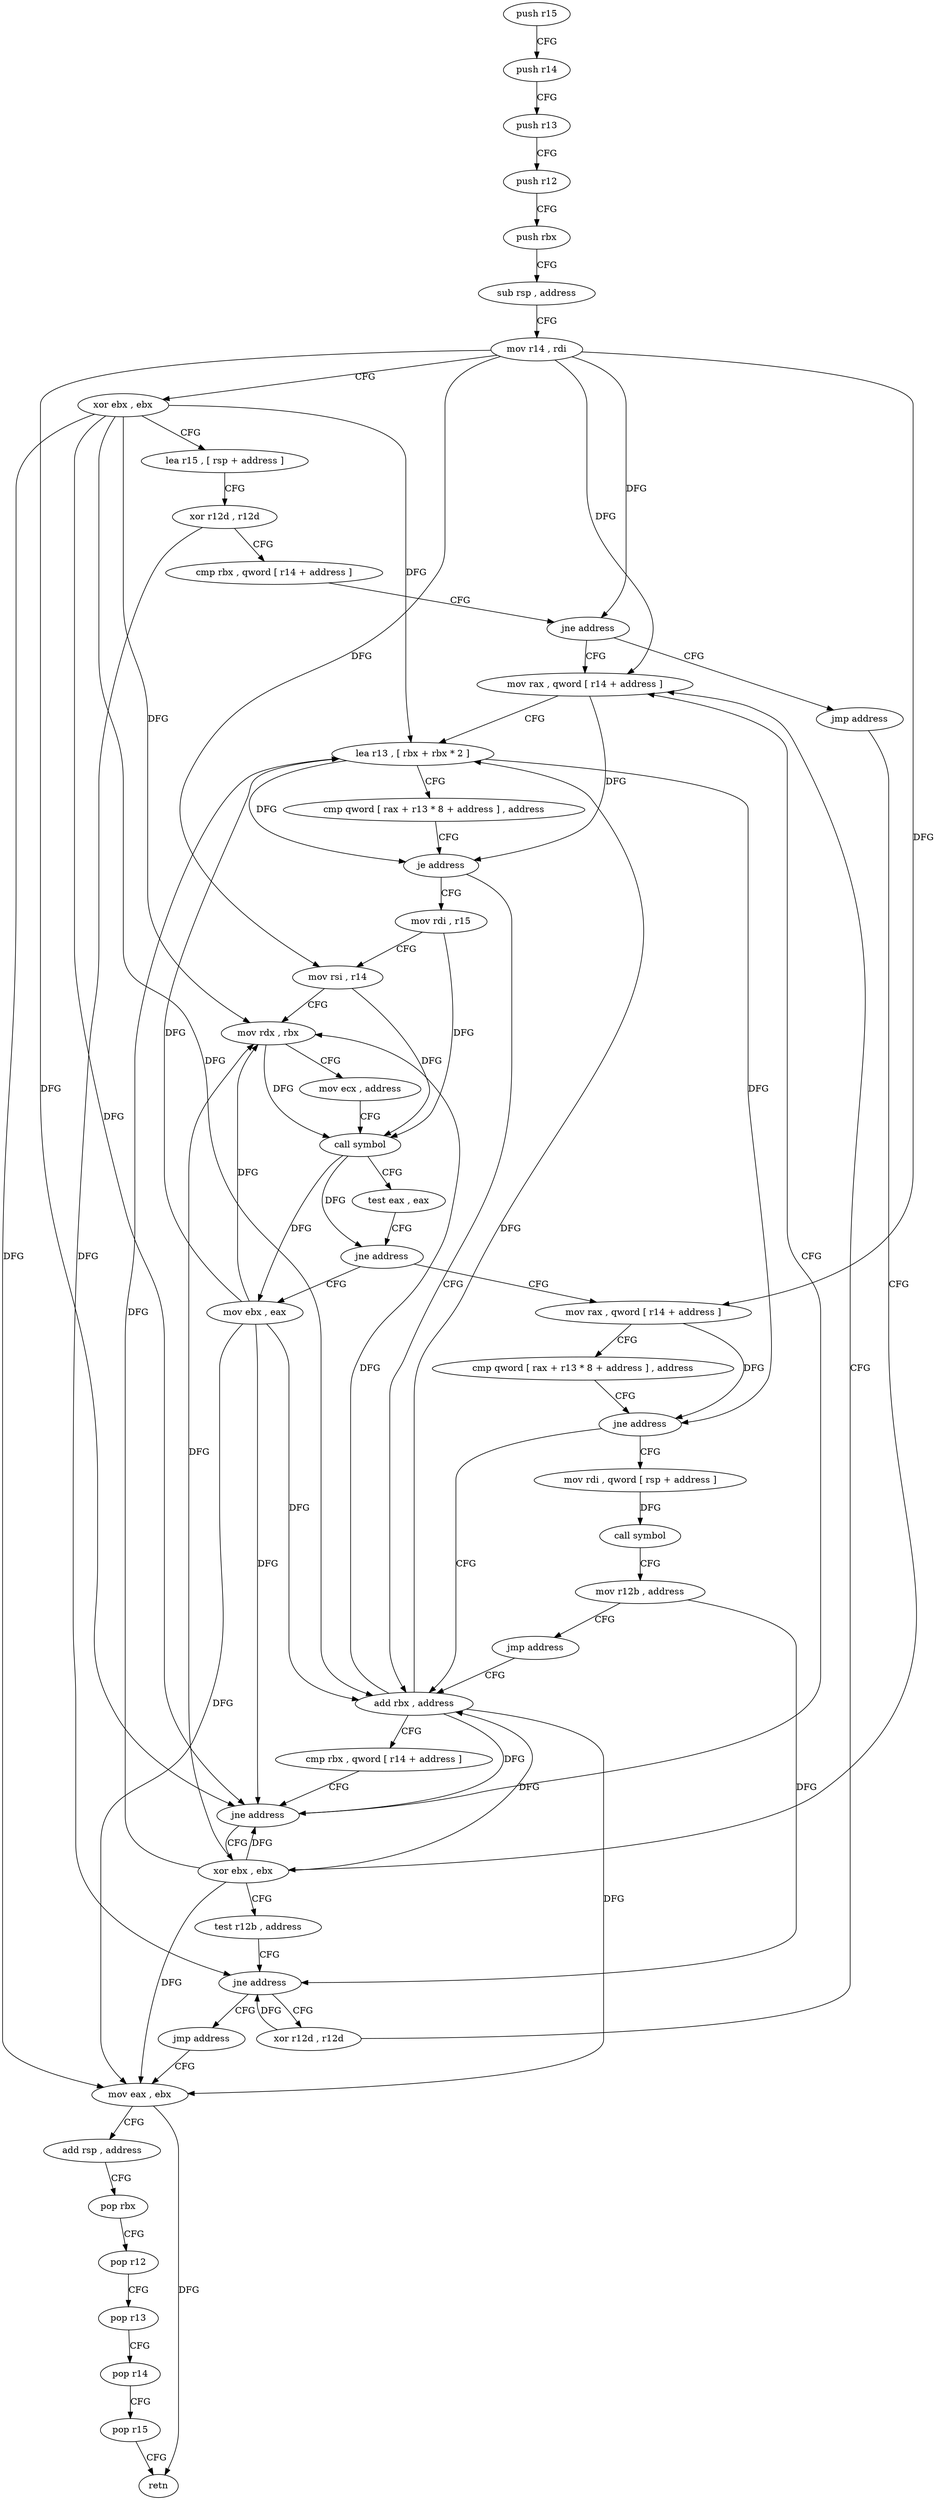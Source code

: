 digraph "func" {
"4238080" [label = "push r15" ]
"4238082" [label = "push r14" ]
"4238084" [label = "push r13" ]
"4238086" [label = "push r12" ]
"4238088" [label = "push rbx" ]
"4238089" [label = "sub rsp , address" ]
"4238093" [label = "mov r14 , rdi" ]
"4238096" [label = "xor ebx , ebx" ]
"4238098" [label = "lea r15 , [ rsp + address ]" ]
"4238103" [label = "xor r12d , r12d" ]
"4238106" [label = "cmp rbx , qword [ r14 + address ]" ]
"4238110" [label = "jne address" ]
"4238131" [label = "mov rax , qword [ r14 + address ]" ]
"4238112" [label = "jmp address" ]
"4238135" [label = "lea r13 , [ rbx + rbx * 2 ]" ]
"4238139" [label = "cmp qword [ rax + r13 * 8 + address ] , address" ]
"4238145" [label = "je address" ]
"4238176" [label = "mov rdi , r15" ]
"4238147" [label = "add rbx , address" ]
"4238157" [label = "xor ebx , ebx" ]
"4238179" [label = "mov rsi , r14" ]
"4238182" [label = "mov rdx , rbx" ]
"4238185" [label = "mov ecx , address" ]
"4238190" [label = "call symbol" ]
"4238195" [label = "test eax , eax" ]
"4238197" [label = "jne address" ]
"4238226" [label = "mov ebx , eax" ]
"4238199" [label = "mov rax , qword [ r14 + address ]" ]
"4238151" [label = "cmp rbx , qword [ r14 + address ]" ]
"4238155" [label = "jne address" ]
"4238159" [label = "test r12b , address" ]
"4238163" [label = "jne address" ]
"4238128" [label = "xor r12d , r12d" ]
"4238165" [label = "jmp address" ]
"4238228" [label = "mov eax , ebx" ]
"4238203" [label = "cmp qword [ rax + r13 * 8 + address ] , address" ]
"4238209" [label = "jne address" ]
"4238211" [label = "mov rdi , qword [ rsp + address ]" ]
"4238216" [label = "call symbol" ]
"4238221" [label = "mov r12b , address" ]
"4238224" [label = "jmp address" ]
"4238230" [label = "add rsp , address" ]
"4238234" [label = "pop rbx" ]
"4238235" [label = "pop r12" ]
"4238237" [label = "pop r13" ]
"4238239" [label = "pop r14" ]
"4238241" [label = "pop r15" ]
"4238243" [label = "retn" ]
"4238080" -> "4238082" [ label = "CFG" ]
"4238082" -> "4238084" [ label = "CFG" ]
"4238084" -> "4238086" [ label = "CFG" ]
"4238086" -> "4238088" [ label = "CFG" ]
"4238088" -> "4238089" [ label = "CFG" ]
"4238089" -> "4238093" [ label = "CFG" ]
"4238093" -> "4238096" [ label = "CFG" ]
"4238093" -> "4238110" [ label = "DFG" ]
"4238093" -> "4238131" [ label = "DFG" ]
"4238093" -> "4238179" [ label = "DFG" ]
"4238093" -> "4238155" [ label = "DFG" ]
"4238093" -> "4238199" [ label = "DFG" ]
"4238096" -> "4238098" [ label = "CFG" ]
"4238096" -> "4238135" [ label = "DFG" ]
"4238096" -> "4238182" [ label = "DFG" ]
"4238096" -> "4238147" [ label = "DFG" ]
"4238096" -> "4238155" [ label = "DFG" ]
"4238096" -> "4238228" [ label = "DFG" ]
"4238098" -> "4238103" [ label = "CFG" ]
"4238103" -> "4238106" [ label = "CFG" ]
"4238103" -> "4238163" [ label = "DFG" ]
"4238106" -> "4238110" [ label = "CFG" ]
"4238110" -> "4238131" [ label = "CFG" ]
"4238110" -> "4238112" [ label = "CFG" ]
"4238131" -> "4238135" [ label = "CFG" ]
"4238131" -> "4238145" [ label = "DFG" ]
"4238112" -> "4238157" [ label = "CFG" ]
"4238135" -> "4238139" [ label = "CFG" ]
"4238135" -> "4238145" [ label = "DFG" ]
"4238135" -> "4238209" [ label = "DFG" ]
"4238139" -> "4238145" [ label = "CFG" ]
"4238145" -> "4238176" [ label = "CFG" ]
"4238145" -> "4238147" [ label = "CFG" ]
"4238176" -> "4238179" [ label = "CFG" ]
"4238176" -> "4238190" [ label = "DFG" ]
"4238147" -> "4238151" [ label = "CFG" ]
"4238147" -> "4238135" [ label = "DFG" ]
"4238147" -> "4238182" [ label = "DFG" ]
"4238147" -> "4238155" [ label = "DFG" ]
"4238147" -> "4238228" [ label = "DFG" ]
"4238157" -> "4238159" [ label = "CFG" ]
"4238157" -> "4238135" [ label = "DFG" ]
"4238157" -> "4238182" [ label = "DFG" ]
"4238157" -> "4238147" [ label = "DFG" ]
"4238157" -> "4238155" [ label = "DFG" ]
"4238157" -> "4238228" [ label = "DFG" ]
"4238179" -> "4238182" [ label = "CFG" ]
"4238179" -> "4238190" [ label = "DFG" ]
"4238182" -> "4238185" [ label = "CFG" ]
"4238182" -> "4238190" [ label = "DFG" ]
"4238185" -> "4238190" [ label = "CFG" ]
"4238190" -> "4238195" [ label = "CFG" ]
"4238190" -> "4238197" [ label = "DFG" ]
"4238190" -> "4238226" [ label = "DFG" ]
"4238195" -> "4238197" [ label = "CFG" ]
"4238197" -> "4238226" [ label = "CFG" ]
"4238197" -> "4238199" [ label = "CFG" ]
"4238226" -> "4238228" [ label = "DFG" ]
"4238226" -> "4238135" [ label = "DFG" ]
"4238226" -> "4238182" [ label = "DFG" ]
"4238226" -> "4238147" [ label = "DFG" ]
"4238226" -> "4238155" [ label = "DFG" ]
"4238199" -> "4238203" [ label = "CFG" ]
"4238199" -> "4238209" [ label = "DFG" ]
"4238151" -> "4238155" [ label = "CFG" ]
"4238155" -> "4238131" [ label = "CFG" ]
"4238155" -> "4238157" [ label = "CFG" ]
"4238159" -> "4238163" [ label = "CFG" ]
"4238163" -> "4238128" [ label = "CFG" ]
"4238163" -> "4238165" [ label = "CFG" ]
"4238128" -> "4238131" [ label = "CFG" ]
"4238128" -> "4238163" [ label = "DFG" ]
"4238165" -> "4238228" [ label = "CFG" ]
"4238228" -> "4238230" [ label = "CFG" ]
"4238228" -> "4238243" [ label = "DFG" ]
"4238203" -> "4238209" [ label = "CFG" ]
"4238209" -> "4238147" [ label = "CFG" ]
"4238209" -> "4238211" [ label = "CFG" ]
"4238211" -> "4238216" [ label = "DFG" ]
"4238216" -> "4238221" [ label = "CFG" ]
"4238221" -> "4238224" [ label = "CFG" ]
"4238221" -> "4238163" [ label = "DFG" ]
"4238224" -> "4238147" [ label = "CFG" ]
"4238230" -> "4238234" [ label = "CFG" ]
"4238234" -> "4238235" [ label = "CFG" ]
"4238235" -> "4238237" [ label = "CFG" ]
"4238237" -> "4238239" [ label = "CFG" ]
"4238239" -> "4238241" [ label = "CFG" ]
"4238241" -> "4238243" [ label = "CFG" ]
}
